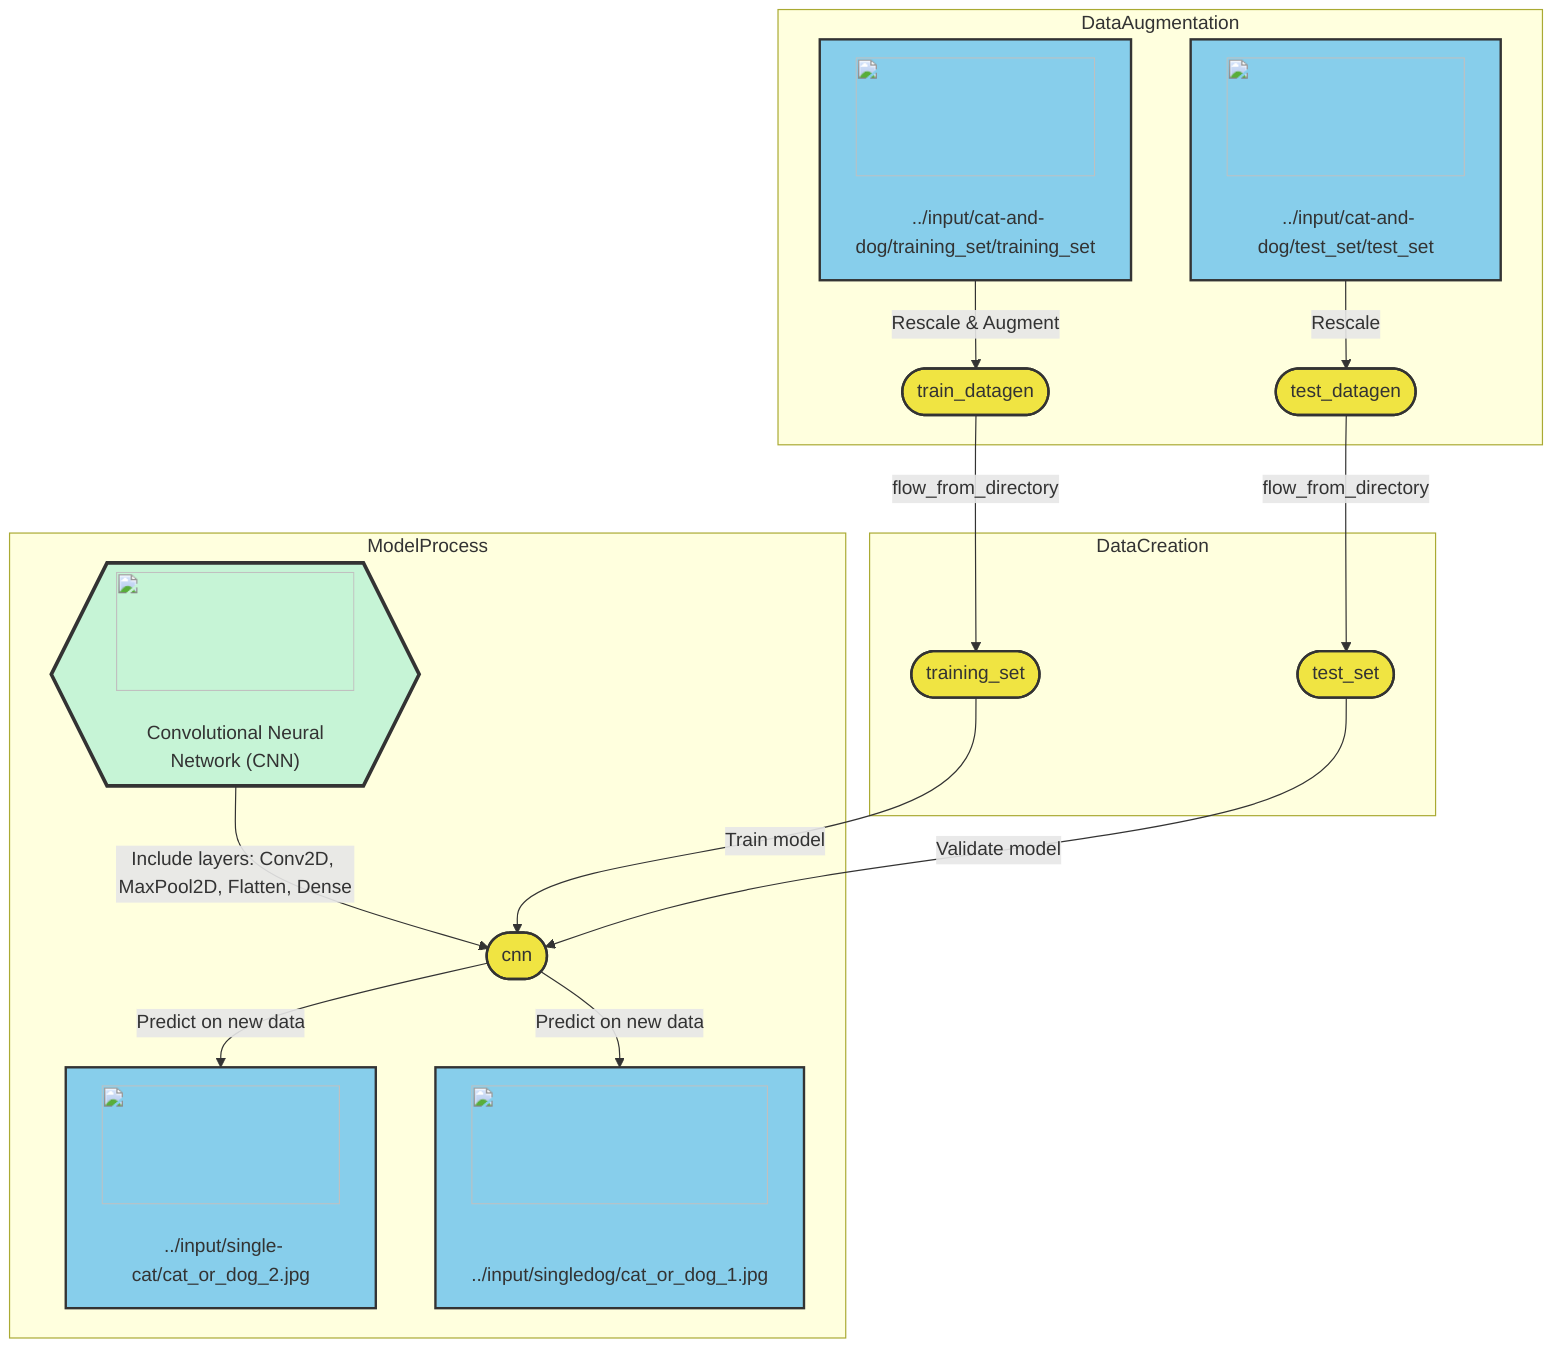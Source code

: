 flowchart TD
    %% Data Sources %%
    A1["<img src='icons/database.svg' width=100 height=100/> <br/> ../input/cat-and-dog/training_set/training_set"]:::datasource
    A2["<img src='icons/database.svg' width=100 height=100/> <br/> ../input/cat-and-dog/test_set/test_set"]:::datasource

    %% Data Variables %%
    B1([train_datagen]):::variable
    B2([test_datagen]):::variable
    B3([training_set]):::variable
    B4([test_set]):::variable
    B5([cnn]):::variable

    %% Model %%
    C1{{"<img src='icons/brain.svg' width=100 height=100/> <br/> Convolutional Neural Network (CNN)"}}:::model

    %% Data Flows %%
    subgraph DataAugmentation
        A1 -->|Rescale & Augment| B1
        A2 -->|Rescale| B2
    end
    subgraph DataCreation
        B1 -->|flow_from_directory| B3
        B2 -->|flow_from_directory| B4
    end
    subgraph ModelProcess
        C1 -->|Include layers: Conv2D, MaxPool2D, Flatten, Dense| B5
        B3 -->|Train model| B5
        B4 -->|Validate model| B5
        B5 -->|Predict on new data| A3["<img src='icons/image.svg' width=100 height=100/> <br/> ../input/single-cat/cat_or_dog_2.jpg"]:::datasource & A4["<img src='icons/image.svg' width=100 height=100/> <br/> ../input/singledog/cat_or_dog_1.jpg"]:::datasource
    end

    classDef datasource fill:#87CEEB,stroke:#333,stroke-width:2px;
    classDef variable fill:#F0E442,stroke:#333,stroke-width:2px;
    classDef model fill:#C6F4D6,stroke:#333,stroke-width:3px;
